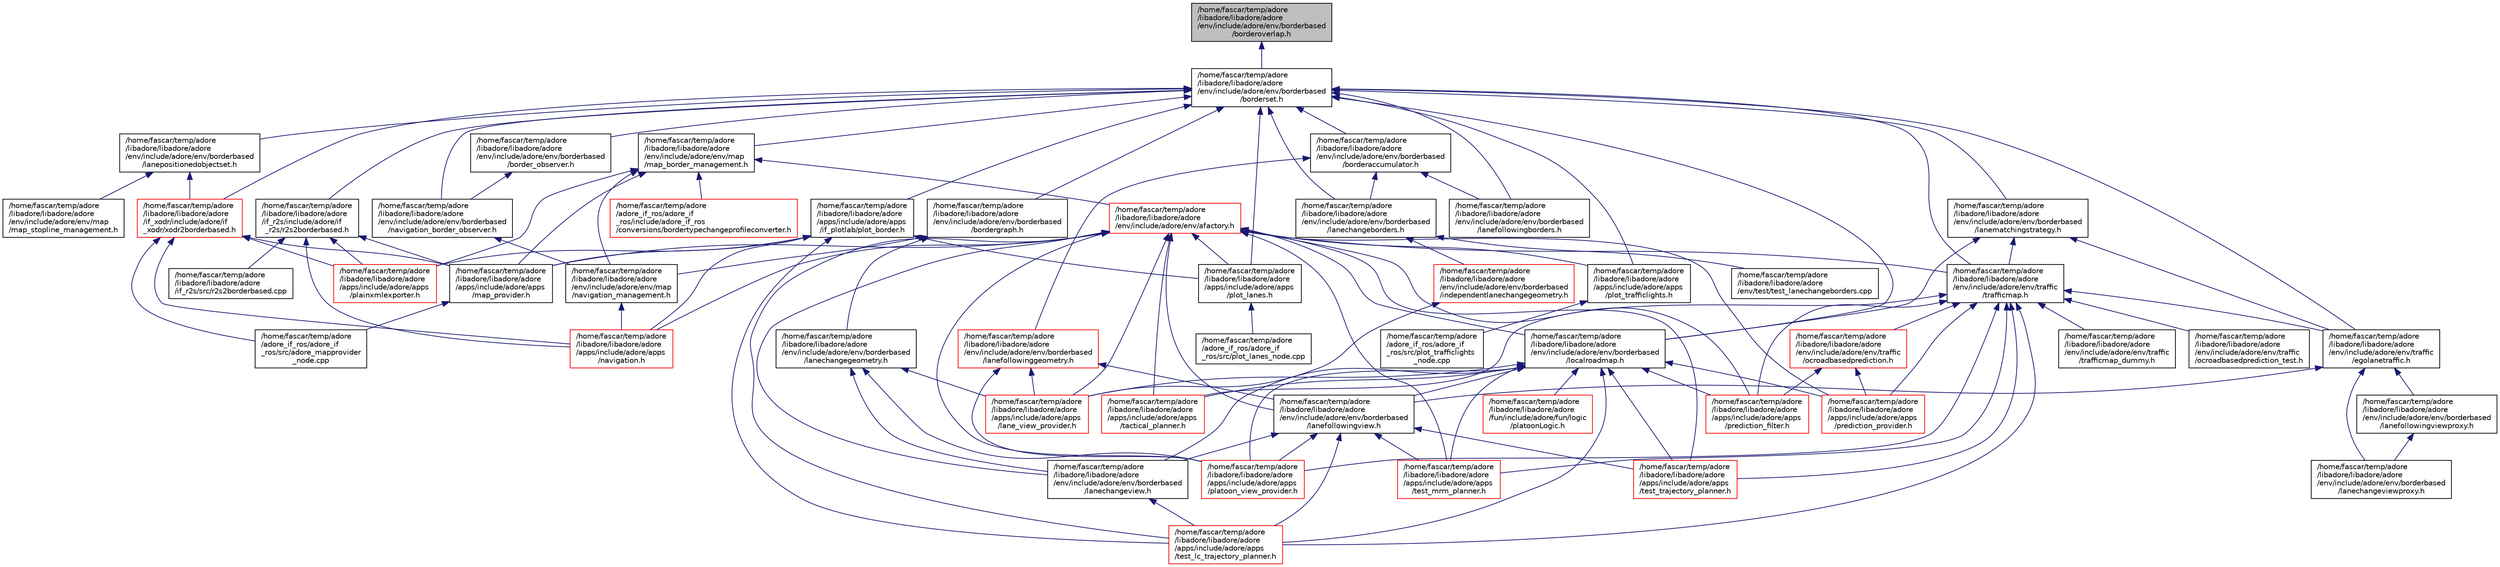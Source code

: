 digraph "/home/fascar/temp/adore/libadore/libadore/adore/env/include/adore/env/borderbased/borderoverlap.h"
{
 // LATEX_PDF_SIZE
  edge [fontname="Helvetica",fontsize="10",labelfontname="Helvetica",labelfontsize="10"];
  node [fontname="Helvetica",fontsize="10",shape=record];
  Node1 [label="/home/fascar/temp/adore\l/libadore/libadore/adore\l/env/include/adore/env/borderbased\l/borderoverlap.h",height=0.2,width=0.4,color="black", fillcolor="grey75", style="filled", fontcolor="black",tooltip=" "];
  Node1 -> Node2 [dir="back",color="midnightblue",fontsize="10",style="solid",fontname="Helvetica"];
  Node2 [label="/home/fascar/temp/adore\l/libadore/libadore/adore\l/env/include/adore/env/borderbased\l/borderset.h",height=0.2,width=0.4,color="black", fillcolor="white", style="filled",URL="$borderset_8h.html",tooltip=" "];
  Node2 -> Node3 [dir="back",color="midnightblue",fontsize="10",style="solid",fontname="Helvetica"];
  Node3 [label="/home/fascar/temp/adore\l/libadore/libadore/adore\l/apps/include/adore/apps\l/if_plotlab/plot_border.h",height=0.2,width=0.4,color="black", fillcolor="white", style="filled",URL="$plot__border_8h.html",tooltip=" "];
  Node3 -> Node4 [dir="back",color="midnightblue",fontsize="10",style="solid",fontname="Helvetica"];
  Node4 [label="/home/fascar/temp/adore\l/libadore/libadore/adore\l/apps/include/adore/apps\l/map_provider.h",height=0.2,width=0.4,color="black", fillcolor="white", style="filled",URL="$map__provider_8h.html",tooltip=" "];
  Node4 -> Node5 [dir="back",color="midnightblue",fontsize="10",style="solid",fontname="Helvetica"];
  Node5 [label="/home/fascar/temp/adore\l/adore_if_ros/adore_if\l_ros/src/adore_mapprovider\l_node.cpp",height=0.2,width=0.4,color="black", fillcolor="white", style="filled",URL="$adore__mapprovider__node_8cpp.html",tooltip=" "];
  Node3 -> Node6 [dir="back",color="midnightblue",fontsize="10",style="solid",fontname="Helvetica"];
  Node6 [label="/home/fascar/temp/adore\l/libadore/libadore/adore\l/apps/include/adore/apps\l/navigation.h",height=0.2,width=0.4,color="red", fillcolor="white", style="filled",URL="$navigation_8h.html",tooltip=" "];
  Node3 -> Node8 [dir="back",color="midnightblue",fontsize="10",style="solid",fontname="Helvetica"];
  Node8 [label="/home/fascar/temp/adore\l/libadore/libadore/adore\l/apps/include/adore/apps\l/plainxmlexporter.h",height=0.2,width=0.4,color="red", fillcolor="white", style="filled",URL="$plainxmlexporter_8h.html",tooltip=" "];
  Node3 -> Node10 [dir="back",color="midnightblue",fontsize="10",style="solid",fontname="Helvetica"];
  Node10 [label="/home/fascar/temp/adore\l/libadore/libadore/adore\l/apps/include/adore/apps\l/plot_lanes.h",height=0.2,width=0.4,color="black", fillcolor="white", style="filled",URL="$plot__lanes_8h.html",tooltip=" "];
  Node10 -> Node11 [dir="back",color="midnightblue",fontsize="10",style="solid",fontname="Helvetica"];
  Node11 [label="/home/fascar/temp/adore\l/adore_if_ros/adore_if\l_ros/src/plot_lanes_node.cpp",height=0.2,width=0.4,color="black", fillcolor="white", style="filled",URL="$plot__lanes__node_8cpp.html",tooltip=" "];
  Node3 -> Node12 [dir="back",color="midnightblue",fontsize="10",style="solid",fontname="Helvetica"];
  Node12 [label="/home/fascar/temp/adore\l/libadore/libadore/adore\l/apps/include/adore/apps\l/test_lc_trajectory_planner.h",height=0.2,width=0.4,color="red", fillcolor="white", style="filled",URL="$test__lc__trajectory__planner_8h.html",tooltip=" "];
  Node2 -> Node10 [dir="back",color="midnightblue",fontsize="10",style="solid",fontname="Helvetica"];
  Node2 -> Node14 [dir="back",color="midnightblue",fontsize="10",style="solid",fontname="Helvetica"];
  Node14 [label="/home/fascar/temp/adore\l/libadore/libadore/adore\l/apps/include/adore/apps\l/plot_trafficlights.h",height=0.2,width=0.4,color="black", fillcolor="white", style="filled",URL="$plot__trafficlights_8h.html",tooltip=" "];
  Node14 -> Node15 [dir="back",color="midnightblue",fontsize="10",style="solid",fontname="Helvetica"];
  Node15 [label="/home/fascar/temp/adore\l/adore_if_ros/adore_if\l_ros/src/plot_trafficlights\l_node.cpp",height=0.2,width=0.4,color="black", fillcolor="white", style="filled",URL="$plot__trafficlights__node_8cpp.html",tooltip=" "];
  Node2 -> Node16 [dir="back",color="midnightblue",fontsize="10",style="solid",fontname="Helvetica"];
  Node16 [label="/home/fascar/temp/adore\l/libadore/libadore/adore\l/env/include/adore/env/borderbased\l/border_observer.h",height=0.2,width=0.4,color="black", fillcolor="white", style="filled",URL="$border__observer_8h.html",tooltip=" "];
  Node16 -> Node17 [dir="back",color="midnightblue",fontsize="10",style="solid",fontname="Helvetica"];
  Node17 [label="/home/fascar/temp/adore\l/libadore/libadore/adore\l/env/include/adore/env/borderbased\l/navigation_border_observer.h",height=0.2,width=0.4,color="black", fillcolor="white", style="filled",URL="$navigation__border__observer_8h.html",tooltip=" "];
  Node17 -> Node18 [dir="back",color="midnightblue",fontsize="10",style="solid",fontname="Helvetica"];
  Node18 [label="/home/fascar/temp/adore\l/libadore/libadore/adore\l/env/include/adore/env/map\l/navigation_management.h",height=0.2,width=0.4,color="black", fillcolor="white", style="filled",URL="$navigation__management_8h.html",tooltip=" "];
  Node18 -> Node6 [dir="back",color="midnightblue",fontsize="10",style="solid",fontname="Helvetica"];
  Node2 -> Node19 [dir="back",color="midnightblue",fontsize="10",style="solid",fontname="Helvetica"];
  Node19 [label="/home/fascar/temp/adore\l/libadore/libadore/adore\l/env/include/adore/env/borderbased\l/borderaccumulator.h",height=0.2,width=0.4,color="black", fillcolor="white", style="filled",URL="$borderaccumulator_8h.html",tooltip=" "];
  Node19 -> Node20 [dir="back",color="midnightblue",fontsize="10",style="solid",fontname="Helvetica"];
  Node20 [label="/home/fascar/temp/adore\l/libadore/libadore/adore\l/env/include/adore/env/borderbased\l/lanechangeborders.h",height=0.2,width=0.4,color="black", fillcolor="white", style="filled",URL="$lanechangeborders_8h.html",tooltip=" "];
  Node20 -> Node21 [dir="back",color="midnightblue",fontsize="10",style="solid",fontname="Helvetica"];
  Node21 [label="/home/fascar/temp/adore\l/libadore/libadore/adore\l/env/include/adore/env/borderbased\l/independentlanechangegeometry.h",height=0.2,width=0.4,color="red", fillcolor="white", style="filled",URL="$independentlanechangegeometry_8h.html",tooltip=" "];
  Node21 -> Node22 [dir="back",color="midnightblue",fontsize="10",style="solid",fontname="Helvetica"];
  Node22 [label="/home/fascar/temp/adore\l/libadore/libadore/adore\l/apps/include/adore/apps\l/lane_view_provider.h",height=0.2,width=0.4,color="red", fillcolor="white", style="filled",URL="$lane__view__provider_8h.html",tooltip=" "];
  Node20 -> Node25 [dir="back",color="midnightblue",fontsize="10",style="solid",fontname="Helvetica"];
  Node25 [label="/home/fascar/temp/adore\l/libadore/libadore/adore\l/env/test/test_lanechangeborders.cpp",height=0.2,width=0.4,color="black", fillcolor="white", style="filled",URL="$test__lanechangeborders_8cpp.html",tooltip=" "];
  Node19 -> Node26 [dir="back",color="midnightblue",fontsize="10",style="solid",fontname="Helvetica"];
  Node26 [label="/home/fascar/temp/adore\l/libadore/libadore/adore\l/env/include/adore/env/borderbased\l/lanefollowingborders.h",height=0.2,width=0.4,color="black", fillcolor="white", style="filled",URL="$lanefollowingborders_8h.html",tooltip=" "];
  Node19 -> Node27 [dir="back",color="midnightblue",fontsize="10",style="solid",fontname="Helvetica"];
  Node27 [label="/home/fascar/temp/adore\l/libadore/libadore/adore\l/env/include/adore/env/borderbased\l/lanefollowinggeometry.h",height=0.2,width=0.4,color="red", fillcolor="white", style="filled",URL="$lanefollowinggeometry_8h.html",tooltip=" "];
  Node27 -> Node22 [dir="back",color="midnightblue",fontsize="10",style="solid",fontname="Helvetica"];
  Node27 -> Node67 [dir="back",color="midnightblue",fontsize="10",style="solid",fontname="Helvetica"];
  Node67 [label="/home/fascar/temp/adore\l/libadore/libadore/adore\l/apps/include/adore/apps\l/platoon_view_provider.h",height=0.2,width=0.4,color="red", fillcolor="white", style="filled",URL="$platoon__view__provider_8h.html",tooltip=" "];
  Node27 -> Node71 [dir="back",color="midnightblue",fontsize="10",style="solid",fontname="Helvetica"];
  Node71 [label="/home/fascar/temp/adore\l/libadore/libadore/adore\l/env/include/adore/env/borderbased\l/lanefollowingview.h",height=0.2,width=0.4,color="black", fillcolor="white", style="filled",URL="$lanefollowingview_8h.html",tooltip=" "];
  Node71 -> Node67 [dir="back",color="midnightblue",fontsize="10",style="solid",fontname="Helvetica"];
  Node71 -> Node12 [dir="back",color="midnightblue",fontsize="10",style="solid",fontname="Helvetica"];
  Node71 -> Node72 [dir="back",color="midnightblue",fontsize="10",style="solid",fontname="Helvetica"];
  Node72 [label="/home/fascar/temp/adore\l/libadore/libadore/adore\l/apps/include/adore/apps\l/test_mrm_planner.h",height=0.2,width=0.4,color="red", fillcolor="white", style="filled",URL="$test__mrm__planner_8h.html",tooltip=" "];
  Node71 -> Node73 [dir="back",color="midnightblue",fontsize="10",style="solid",fontname="Helvetica"];
  Node73 [label="/home/fascar/temp/adore\l/libadore/libadore/adore\l/apps/include/adore/apps\l/test_trajectory_planner.h",height=0.2,width=0.4,color="red", fillcolor="white", style="filled",URL="$test__trajectory__planner_8h.html",tooltip=" "];
  Node71 -> Node69 [dir="back",color="midnightblue",fontsize="10",style="solid",fontname="Helvetica"];
  Node69 [label="/home/fascar/temp/adore\l/libadore/libadore/adore\l/env/include/adore/env/borderbased\l/lanechangeview.h",height=0.2,width=0.4,color="black", fillcolor="white", style="filled",URL="$lanechangeview_8h.html",tooltip=" "];
  Node69 -> Node12 [dir="back",color="midnightblue",fontsize="10",style="solid",fontname="Helvetica"];
  Node2 -> Node76 [dir="back",color="midnightblue",fontsize="10",style="solid",fontname="Helvetica"];
  Node76 [label="/home/fascar/temp/adore\l/libadore/libadore/adore\l/env/include/adore/env/borderbased\l/bordergraph.h",height=0.2,width=0.4,color="black", fillcolor="white", style="filled",URL="$bordergraph_8h.html",tooltip=" "];
  Node76 -> Node77 [dir="back",color="midnightblue",fontsize="10",style="solid",fontname="Helvetica"];
  Node77 [label="/home/fascar/temp/adore\l/libadore/libadore/adore\l/env/include/adore/env/borderbased\l/lanechangegeometry.h",height=0.2,width=0.4,color="black", fillcolor="white", style="filled",URL="$lanechangegeometry_8h.html",tooltip=" "];
  Node77 -> Node22 [dir="back",color="midnightblue",fontsize="10",style="solid",fontname="Helvetica"];
  Node77 -> Node67 [dir="back",color="midnightblue",fontsize="10",style="solid",fontname="Helvetica"];
  Node77 -> Node69 [dir="back",color="midnightblue",fontsize="10",style="solid",fontname="Helvetica"];
  Node76 -> Node18 [dir="back",color="midnightblue",fontsize="10",style="solid",fontname="Helvetica"];
  Node2 -> Node20 [dir="back",color="midnightblue",fontsize="10",style="solid",fontname="Helvetica"];
  Node2 -> Node26 [dir="back",color="midnightblue",fontsize="10",style="solid",fontname="Helvetica"];
  Node2 -> Node78 [dir="back",color="midnightblue",fontsize="10",style="solid",fontname="Helvetica"];
  Node78 [label="/home/fascar/temp/adore\l/libadore/libadore/adore\l/env/include/adore/env/borderbased\l/lanematchingstrategy.h",height=0.2,width=0.4,color="black", fillcolor="white", style="filled",URL="$lanematchingstrategy_8h.html",tooltip=" "];
  Node78 -> Node79 [dir="back",color="midnightblue",fontsize="10",style="solid",fontname="Helvetica"];
  Node79 [label="/home/fascar/temp/adore\l/libadore/libadore/adore\l/env/include/adore/env/borderbased\l/localroadmap.h",height=0.2,width=0.4,color="black", fillcolor="white", style="filled",URL="$localroadmap_8h.html",tooltip=" "];
  Node79 -> Node22 [dir="back",color="midnightblue",fontsize="10",style="solid",fontname="Helvetica"];
  Node79 -> Node67 [dir="back",color="midnightblue",fontsize="10",style="solid",fontname="Helvetica"];
  Node79 -> Node80 [dir="back",color="midnightblue",fontsize="10",style="solid",fontname="Helvetica"];
  Node80 [label="/home/fascar/temp/adore\l/libadore/libadore/adore\l/apps/include/adore/apps\l/prediction_filter.h",height=0.2,width=0.4,color="red", fillcolor="white", style="filled",URL="$prediction__filter_8h.html",tooltip=" "];
  Node79 -> Node81 [dir="back",color="midnightblue",fontsize="10",style="solid",fontname="Helvetica"];
  Node81 [label="/home/fascar/temp/adore\l/libadore/libadore/adore\l/apps/include/adore/apps\l/prediction_provider.h",height=0.2,width=0.4,color="red", fillcolor="white", style="filled",URL="$prediction__provider_8h.html",tooltip=" "];
  Node79 -> Node82 [dir="back",color="midnightblue",fontsize="10",style="solid",fontname="Helvetica"];
  Node82 [label="/home/fascar/temp/adore\l/libadore/libadore/adore\l/apps/include/adore/apps\l/tactical_planner.h",height=0.2,width=0.4,color="red", fillcolor="white", style="filled",URL="$tactical__planner_8h.html",tooltip=" "];
  Node79 -> Node12 [dir="back",color="midnightblue",fontsize="10",style="solid",fontname="Helvetica"];
  Node79 -> Node72 [dir="back",color="midnightblue",fontsize="10",style="solid",fontname="Helvetica"];
  Node79 -> Node73 [dir="back",color="midnightblue",fontsize="10",style="solid",fontname="Helvetica"];
  Node79 -> Node69 [dir="back",color="midnightblue",fontsize="10",style="solid",fontname="Helvetica"];
  Node79 -> Node71 [dir="back",color="midnightblue",fontsize="10",style="solid",fontname="Helvetica"];
  Node79 -> Node83 [dir="back",color="midnightblue",fontsize="10",style="solid",fontname="Helvetica"];
  Node83 [label="/home/fascar/temp/adore\l/libadore/libadore/adore\l/fun/include/adore/fun/logic\l/platoonLogic.h",height=0.2,width=0.4,color="red", fillcolor="white", style="filled",URL="$platoonLogic_8h.html",tooltip=" "];
  Node78 -> Node86 [dir="back",color="midnightblue",fontsize="10",style="solid",fontname="Helvetica"];
  Node86 [label="/home/fascar/temp/adore\l/libadore/libadore/adore\l/env/include/adore/env/traffic\l/egolanetraffic.h",height=0.2,width=0.4,color="black", fillcolor="white", style="filled",URL="$egolanetraffic_8h.html",tooltip=" "];
  Node86 -> Node70 [dir="back",color="midnightblue",fontsize="10",style="solid",fontname="Helvetica"];
  Node70 [label="/home/fascar/temp/adore\l/libadore/libadore/adore\l/env/include/adore/env/borderbased\l/lanechangeviewproxy.h",height=0.2,width=0.4,color="black", fillcolor="white", style="filled",URL="$lanechangeviewproxy_8h.html",tooltip=" "];
  Node86 -> Node71 [dir="back",color="midnightblue",fontsize="10",style="solid",fontname="Helvetica"];
  Node86 -> Node74 [dir="back",color="midnightblue",fontsize="10",style="solid",fontname="Helvetica"];
  Node74 [label="/home/fascar/temp/adore\l/libadore/libadore/adore\l/env/include/adore/env/borderbased\l/lanefollowingviewproxy.h",height=0.2,width=0.4,color="black", fillcolor="white", style="filled",URL="$lanefollowingviewproxy_8h.html",tooltip=" "];
  Node74 -> Node70 [dir="back",color="midnightblue",fontsize="10",style="solid",fontname="Helvetica"];
  Node78 -> Node87 [dir="back",color="midnightblue",fontsize="10",style="solid",fontname="Helvetica"];
  Node87 [label="/home/fascar/temp/adore\l/libadore/libadore/adore\l/env/include/adore/env/traffic\l/trafficmap.h",height=0.2,width=0.4,color="black", fillcolor="white", style="filled",URL="$trafficmap_8h.html",tooltip=" "];
  Node87 -> Node67 [dir="back",color="midnightblue",fontsize="10",style="solid",fontname="Helvetica"];
  Node87 -> Node80 [dir="back",color="midnightblue",fontsize="10",style="solid",fontname="Helvetica"];
  Node87 -> Node81 [dir="back",color="midnightblue",fontsize="10",style="solid",fontname="Helvetica"];
  Node87 -> Node82 [dir="back",color="midnightblue",fontsize="10",style="solid",fontname="Helvetica"];
  Node87 -> Node12 [dir="back",color="midnightblue",fontsize="10",style="solid",fontname="Helvetica"];
  Node87 -> Node72 [dir="back",color="midnightblue",fontsize="10",style="solid",fontname="Helvetica"];
  Node87 -> Node73 [dir="back",color="midnightblue",fontsize="10",style="solid",fontname="Helvetica"];
  Node87 -> Node86 [dir="back",color="midnightblue",fontsize="10",style="solid",fontname="Helvetica"];
  Node87 -> Node88 [dir="back",color="midnightblue",fontsize="10",style="solid",fontname="Helvetica"];
  Node88 [label="/home/fascar/temp/adore\l/libadore/libadore/adore\l/env/include/adore/env/traffic\l/ocroadbasedprediction.h",height=0.2,width=0.4,color="red", fillcolor="white", style="filled",URL="$ocroadbasedprediction_8h.html",tooltip=" "];
  Node88 -> Node80 [dir="back",color="midnightblue",fontsize="10",style="solid",fontname="Helvetica"];
  Node88 -> Node81 [dir="back",color="midnightblue",fontsize="10",style="solid",fontname="Helvetica"];
  Node87 -> Node90 [dir="back",color="midnightblue",fontsize="10",style="solid",fontname="Helvetica"];
  Node90 [label="/home/fascar/temp/adore\l/libadore/libadore/adore\l/env/include/adore/env/traffic\l/ocroadbasedprediction_test.h",height=0.2,width=0.4,color="black", fillcolor="white", style="filled",URL="$ocroadbasedprediction__test_8h.html",tooltip=" "];
  Node87 -> Node91 [dir="back",color="midnightblue",fontsize="10",style="solid",fontname="Helvetica"];
  Node91 [label="/home/fascar/temp/adore\l/libadore/libadore/adore\l/env/include/adore/env/traffic\l/trafficmap_dummy.h",height=0.2,width=0.4,color="black", fillcolor="white", style="filled",URL="$trafficmap__dummy_8h.html",tooltip=" "];
  Node2 -> Node92 [dir="back",color="midnightblue",fontsize="10",style="solid",fontname="Helvetica"];
  Node92 [label="/home/fascar/temp/adore\l/libadore/libadore/adore\l/env/include/adore/env/borderbased\l/lanepositionedobjectset.h",height=0.2,width=0.4,color="black", fillcolor="white", style="filled",URL="$lanepositionedobjectset_8h.html",tooltip=" "];
  Node92 -> Node93 [dir="back",color="midnightblue",fontsize="10",style="solid",fontname="Helvetica"];
  Node93 [label="/home/fascar/temp/adore\l/libadore/libadore/adore\l/env/include/adore/env/map\l/map_stopline_management.h",height=0.2,width=0.4,color="black", fillcolor="white", style="filled",URL="$map__stopline__management_8h.html",tooltip=" "];
  Node92 -> Node94 [dir="back",color="midnightblue",fontsize="10",style="solid",fontname="Helvetica"];
  Node94 [label="/home/fascar/temp/adore\l/libadore/libadore/adore\l/if_xodr/include/adore/if\l_xodr/xodr2borderbased.h",height=0.2,width=0.4,color="red", fillcolor="white", style="filled",URL="$xodr2borderbased_8h.html",tooltip=" "];
  Node94 -> Node5 [dir="back",color="midnightblue",fontsize="10",style="solid",fontname="Helvetica"];
  Node94 -> Node4 [dir="back",color="midnightblue",fontsize="10",style="solid",fontname="Helvetica"];
  Node94 -> Node6 [dir="back",color="midnightblue",fontsize="10",style="solid",fontname="Helvetica"];
  Node94 -> Node8 [dir="back",color="midnightblue",fontsize="10",style="solid",fontname="Helvetica"];
  Node2 -> Node79 [dir="back",color="midnightblue",fontsize="10",style="solid",fontname="Helvetica"];
  Node2 -> Node17 [dir="back",color="midnightblue",fontsize="10",style="solid",fontname="Helvetica"];
  Node2 -> Node97 [dir="back",color="midnightblue",fontsize="10",style="solid",fontname="Helvetica"];
  Node97 [label="/home/fascar/temp/adore\l/libadore/libadore/adore\l/env/include/adore/env/map\l/map_border_management.h",height=0.2,width=0.4,color="black", fillcolor="white", style="filled",URL="$map__border__management_8h.html",tooltip=" "];
  Node97 -> Node98 [dir="back",color="midnightblue",fontsize="10",style="solid",fontname="Helvetica"];
  Node98 [label="/home/fascar/temp/adore\l/adore_if_ros/adore_if\l_ros/include/adore_if_ros\l/conversions/bordertypechangeprofileconverter.h",height=0.2,width=0.4,color="red", fillcolor="white", style="filled",URL="$bordertypechangeprofileconverter_8h.html",tooltip=" "];
  Node97 -> Node4 [dir="back",color="midnightblue",fontsize="10",style="solid",fontname="Helvetica"];
  Node97 -> Node8 [dir="back",color="midnightblue",fontsize="10",style="solid",fontname="Helvetica"];
  Node97 -> Node99 [dir="back",color="midnightblue",fontsize="10",style="solid",fontname="Helvetica"];
  Node99 [label="/home/fascar/temp/adore\l/libadore/libadore/adore\l/env/include/adore/env/afactory.h",height=0.2,width=0.4,color="red", fillcolor="white", style="filled",URL="$env_2include_2adore_2env_2afactory_8h.html",tooltip=" "];
  Node99 -> Node22 [dir="back",color="midnightblue",fontsize="10",style="solid",fontname="Helvetica"];
  Node99 -> Node4 [dir="back",color="midnightblue",fontsize="10",style="solid",fontname="Helvetica"];
  Node99 -> Node6 [dir="back",color="midnightblue",fontsize="10",style="solid",fontname="Helvetica"];
  Node99 -> Node67 [dir="back",color="midnightblue",fontsize="10",style="solid",fontname="Helvetica"];
  Node99 -> Node10 [dir="back",color="midnightblue",fontsize="10",style="solid",fontname="Helvetica"];
  Node99 -> Node14 [dir="back",color="midnightblue",fontsize="10",style="solid",fontname="Helvetica"];
  Node99 -> Node80 [dir="back",color="midnightblue",fontsize="10",style="solid",fontname="Helvetica"];
  Node99 -> Node81 [dir="back",color="midnightblue",fontsize="10",style="solid",fontname="Helvetica"];
  Node99 -> Node82 [dir="back",color="midnightblue",fontsize="10",style="solid",fontname="Helvetica"];
  Node99 -> Node12 [dir="back",color="midnightblue",fontsize="10",style="solid",fontname="Helvetica"];
  Node99 -> Node72 [dir="back",color="midnightblue",fontsize="10",style="solid",fontname="Helvetica"];
  Node99 -> Node73 [dir="back",color="midnightblue",fontsize="10",style="solid",fontname="Helvetica"];
  Node99 -> Node69 [dir="back",color="midnightblue",fontsize="10",style="solid",fontname="Helvetica"];
  Node99 -> Node71 [dir="back",color="midnightblue",fontsize="10",style="solid",fontname="Helvetica"];
  Node99 -> Node79 [dir="back",color="midnightblue",fontsize="10",style="solid",fontname="Helvetica"];
  Node99 -> Node87 [dir="back",color="midnightblue",fontsize="10",style="solid",fontname="Helvetica"];
  Node97 -> Node18 [dir="back",color="midnightblue",fontsize="10",style="solid",fontname="Helvetica"];
  Node2 -> Node86 [dir="back",color="midnightblue",fontsize="10",style="solid",fontname="Helvetica"];
  Node2 -> Node87 [dir="back",color="midnightblue",fontsize="10",style="solid",fontname="Helvetica"];
  Node2 -> Node140 [dir="back",color="midnightblue",fontsize="10",style="solid",fontname="Helvetica"];
  Node140 [label="/home/fascar/temp/adore\l/libadore/libadore/adore\l/if_r2s/include/adore/if\l_r2s/r2s2borderbased.h",height=0.2,width=0.4,color="black", fillcolor="white", style="filled",URL="$r2s2borderbased_8h.html",tooltip=" "];
  Node140 -> Node4 [dir="back",color="midnightblue",fontsize="10",style="solid",fontname="Helvetica"];
  Node140 -> Node6 [dir="back",color="midnightblue",fontsize="10",style="solid",fontname="Helvetica"];
  Node140 -> Node8 [dir="back",color="midnightblue",fontsize="10",style="solid",fontname="Helvetica"];
  Node140 -> Node141 [dir="back",color="midnightblue",fontsize="10",style="solid",fontname="Helvetica"];
  Node141 [label="/home/fascar/temp/adore\l/libadore/libadore/adore\l/if_r2s/src/r2s2borderbased.cpp",height=0.2,width=0.4,color="black", fillcolor="white", style="filled",URL="$r2s2borderbased_8cpp.html",tooltip=" "];
  Node2 -> Node94 [dir="back",color="midnightblue",fontsize="10",style="solid",fontname="Helvetica"];
}

